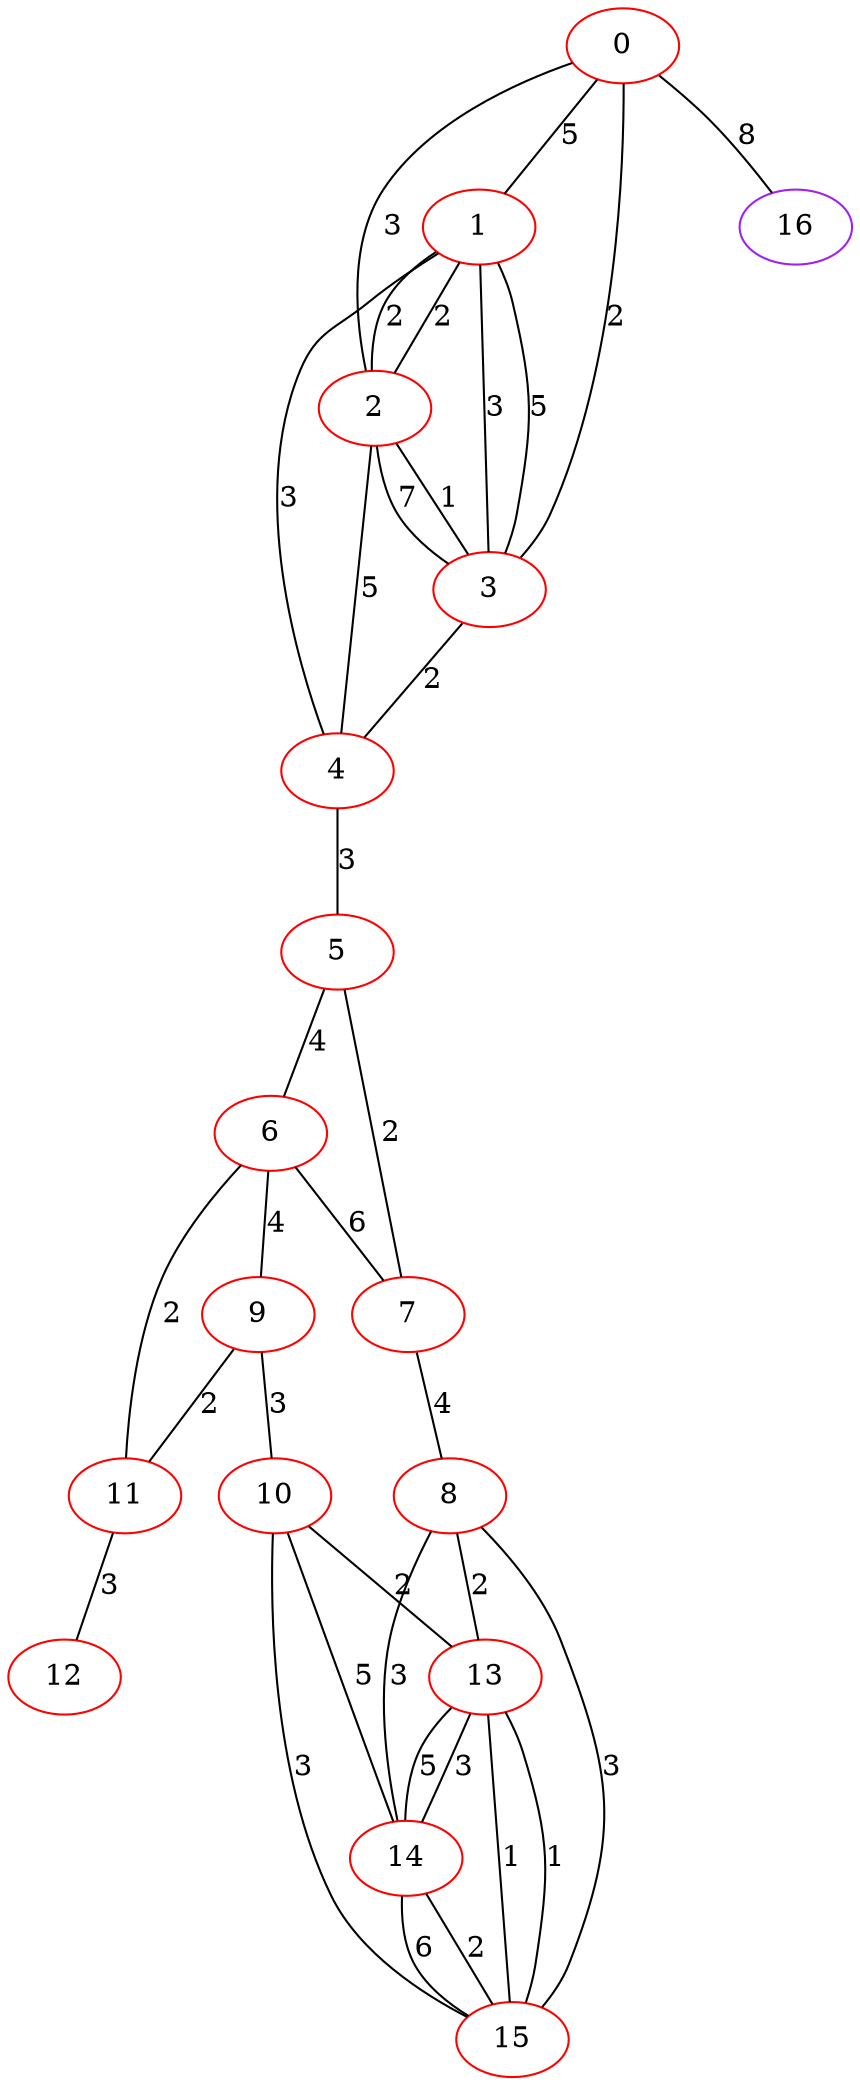 graph "" {
0 [color=red, weight=1];
1 [color=red, weight=1];
2 [color=red, weight=1];
3 [color=red, weight=1];
4 [color=red, weight=1];
5 [color=red, weight=1];
6 [color=red, weight=1];
7 [color=red, weight=1];
8 [color=red, weight=1];
9 [color=red, weight=1];
10 [color=red, weight=1];
11 [color=red, weight=1];
12 [color=red, weight=1];
13 [color=red, weight=1];
14 [color=red, weight=1];
15 [color=red, weight=1];
16 [color=purple, weight=4];
0 -- 16  [key=0, label=8];
0 -- 1  [key=0, label=5];
0 -- 2  [key=0, label=3];
0 -- 3  [key=0, label=2];
1 -- 2  [key=0, label=2];
1 -- 2  [key=1, label=2];
1 -- 3  [key=0, label=3];
1 -- 3  [key=1, label=5];
1 -- 4  [key=0, label=3];
2 -- 3  [key=0, label=1];
2 -- 3  [key=1, label=7];
2 -- 4  [key=0, label=5];
3 -- 4  [key=0, label=2];
4 -- 5  [key=0, label=3];
5 -- 6  [key=0, label=4];
5 -- 7  [key=0, label=2];
6 -- 9  [key=0, label=4];
6 -- 11  [key=0, label=2];
6 -- 7  [key=0, label=6];
7 -- 8  [key=0, label=4];
8 -- 13  [key=0, label=2];
8 -- 14  [key=0, label=3];
8 -- 15  [key=0, label=3];
9 -- 10  [key=0, label=3];
9 -- 11  [key=0, label=2];
10 -- 13  [key=0, label=2];
10 -- 14  [key=0, label=5];
10 -- 15  [key=0, label=3];
11 -- 12  [key=0, label=3];
13 -- 14  [key=0, label=5];
13 -- 14  [key=1, label=3];
13 -- 15  [key=0, label=1];
13 -- 15  [key=1, label=1];
14 -- 15  [key=0, label=6];
14 -- 15  [key=1, label=2];
}
